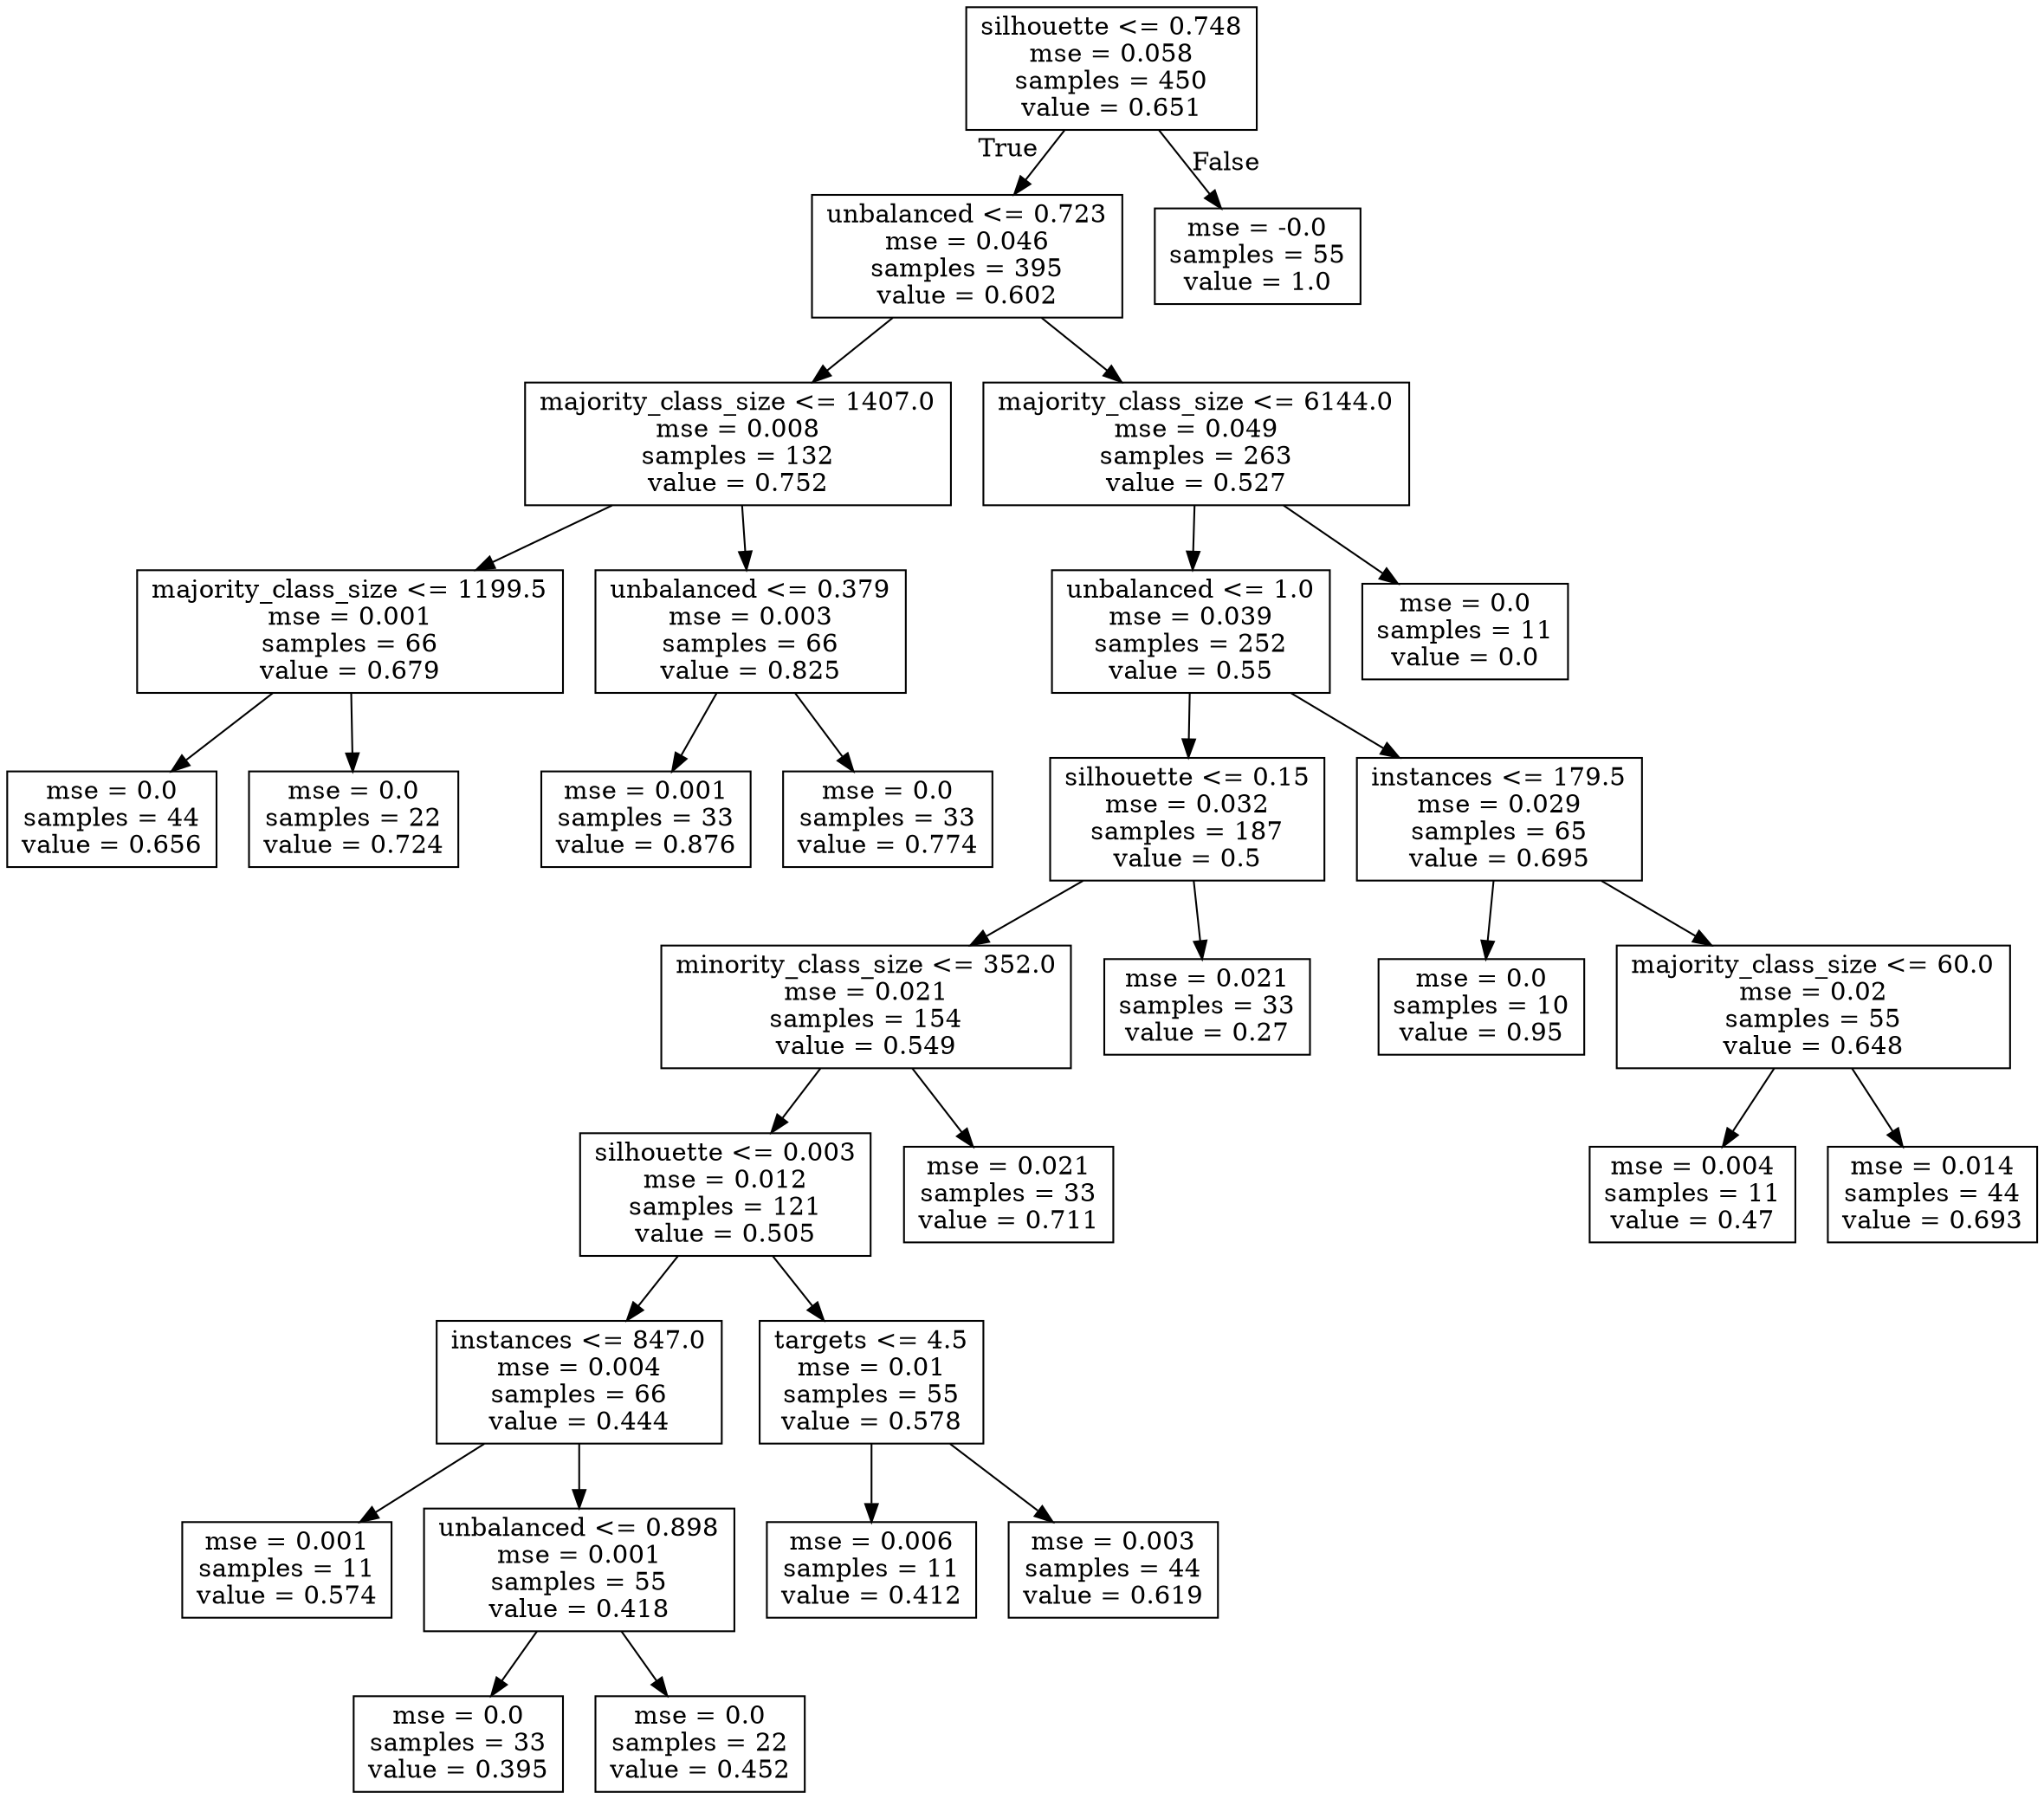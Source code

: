 digraph Tree {
node [shape=box] ;
0 [label="silhouette <= 0.748\nmse = 0.058\nsamples = 450\nvalue = 0.651"] ;
1 [label="unbalanced <= 0.723\nmse = 0.046\nsamples = 395\nvalue = 0.602"] ;
0 -> 1 [labeldistance=2.5, labelangle=45, headlabel="True"] ;
2 [label="majority_class_size <= 1407.0\nmse = 0.008\nsamples = 132\nvalue = 0.752"] ;
1 -> 2 ;
3 [label="majority_class_size <= 1199.5\nmse = 0.001\nsamples = 66\nvalue = 0.679"] ;
2 -> 3 ;
4 [label="mse = 0.0\nsamples = 44\nvalue = 0.656"] ;
3 -> 4 ;
5 [label="mse = 0.0\nsamples = 22\nvalue = 0.724"] ;
3 -> 5 ;
6 [label="unbalanced <= 0.379\nmse = 0.003\nsamples = 66\nvalue = 0.825"] ;
2 -> 6 ;
7 [label="mse = 0.001\nsamples = 33\nvalue = 0.876"] ;
6 -> 7 ;
8 [label="mse = 0.0\nsamples = 33\nvalue = 0.774"] ;
6 -> 8 ;
9 [label="majority_class_size <= 6144.0\nmse = 0.049\nsamples = 263\nvalue = 0.527"] ;
1 -> 9 ;
10 [label="unbalanced <= 1.0\nmse = 0.039\nsamples = 252\nvalue = 0.55"] ;
9 -> 10 ;
11 [label="silhouette <= 0.15\nmse = 0.032\nsamples = 187\nvalue = 0.5"] ;
10 -> 11 ;
12 [label="minority_class_size <= 352.0\nmse = 0.021\nsamples = 154\nvalue = 0.549"] ;
11 -> 12 ;
13 [label="silhouette <= 0.003\nmse = 0.012\nsamples = 121\nvalue = 0.505"] ;
12 -> 13 ;
14 [label="instances <= 847.0\nmse = 0.004\nsamples = 66\nvalue = 0.444"] ;
13 -> 14 ;
15 [label="mse = 0.001\nsamples = 11\nvalue = 0.574"] ;
14 -> 15 ;
16 [label="unbalanced <= 0.898\nmse = 0.001\nsamples = 55\nvalue = 0.418"] ;
14 -> 16 ;
17 [label="mse = 0.0\nsamples = 33\nvalue = 0.395"] ;
16 -> 17 ;
18 [label="mse = 0.0\nsamples = 22\nvalue = 0.452"] ;
16 -> 18 ;
19 [label="targets <= 4.5\nmse = 0.01\nsamples = 55\nvalue = 0.578"] ;
13 -> 19 ;
20 [label="mse = 0.006\nsamples = 11\nvalue = 0.412"] ;
19 -> 20 ;
21 [label="mse = 0.003\nsamples = 44\nvalue = 0.619"] ;
19 -> 21 ;
22 [label="mse = 0.021\nsamples = 33\nvalue = 0.711"] ;
12 -> 22 ;
23 [label="mse = 0.021\nsamples = 33\nvalue = 0.27"] ;
11 -> 23 ;
24 [label="instances <= 179.5\nmse = 0.029\nsamples = 65\nvalue = 0.695"] ;
10 -> 24 ;
25 [label="mse = 0.0\nsamples = 10\nvalue = 0.95"] ;
24 -> 25 ;
26 [label="majority_class_size <= 60.0\nmse = 0.02\nsamples = 55\nvalue = 0.648"] ;
24 -> 26 ;
27 [label="mse = 0.004\nsamples = 11\nvalue = 0.47"] ;
26 -> 27 ;
28 [label="mse = 0.014\nsamples = 44\nvalue = 0.693"] ;
26 -> 28 ;
29 [label="mse = 0.0\nsamples = 11\nvalue = 0.0"] ;
9 -> 29 ;
30 [label="mse = -0.0\nsamples = 55\nvalue = 1.0"] ;
0 -> 30 [labeldistance=2.5, labelangle=-45, headlabel="False"] ;
}